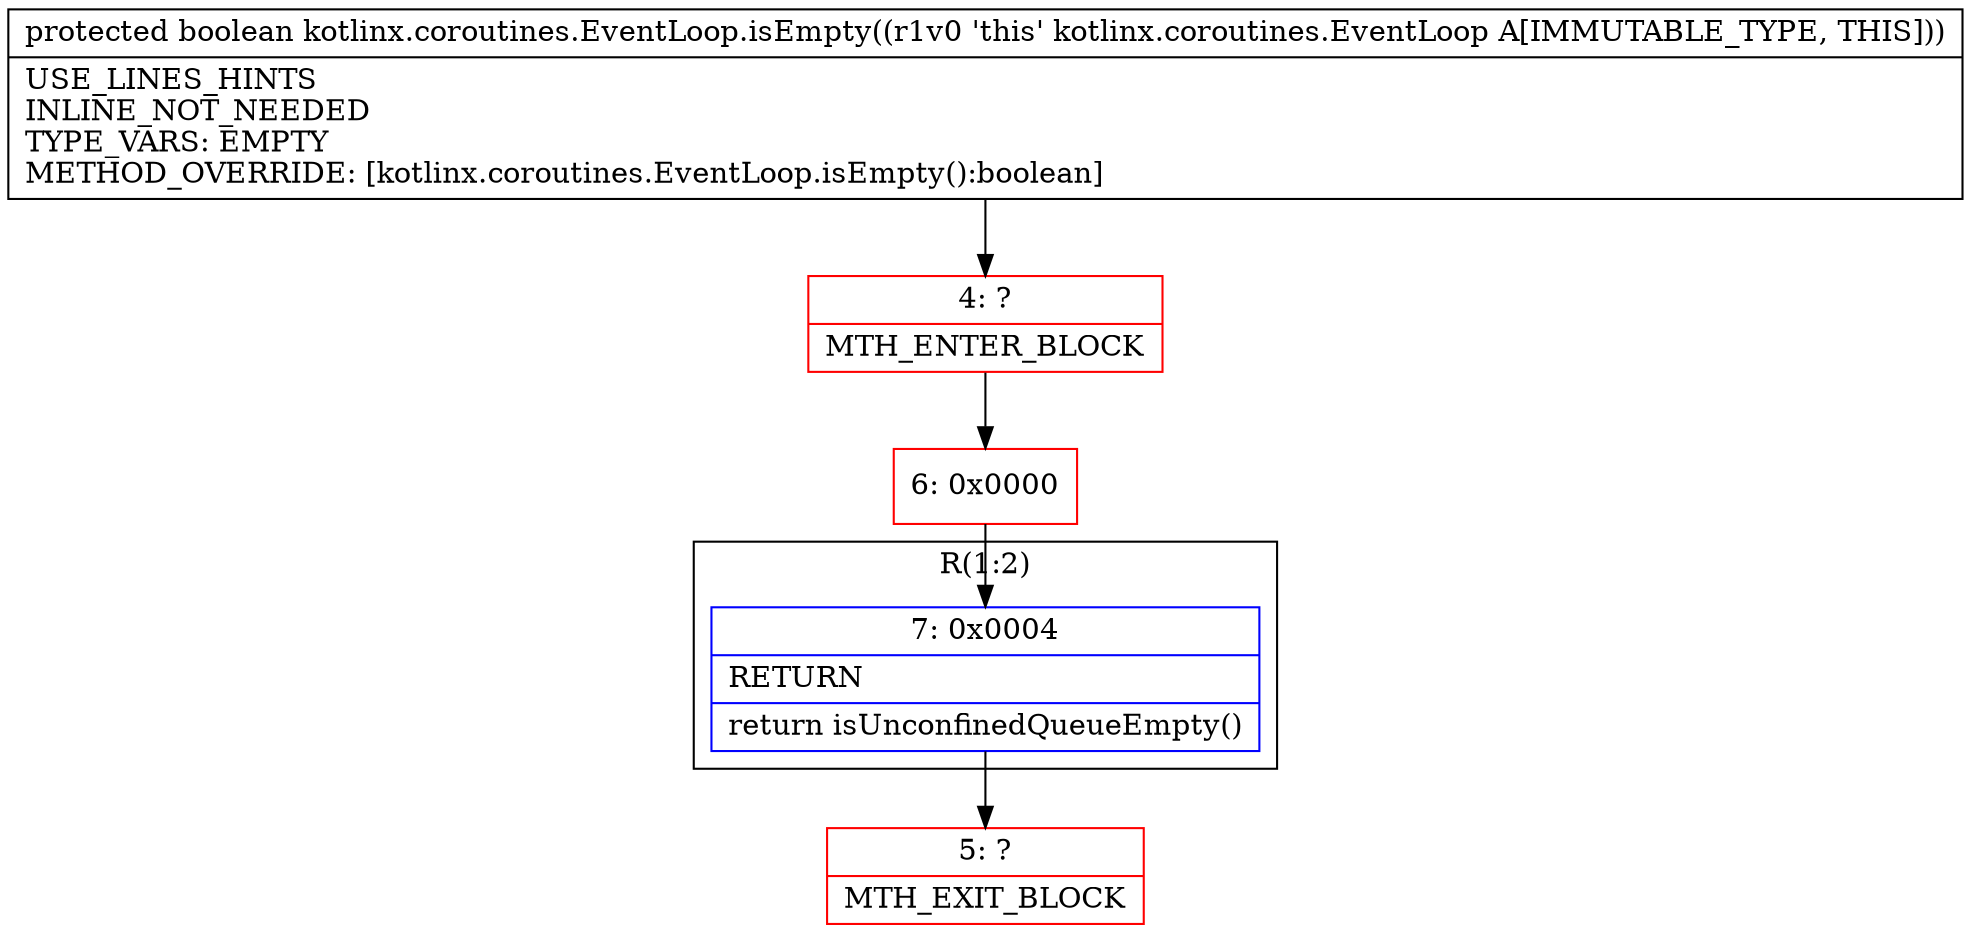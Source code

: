 digraph "CFG forkotlinx.coroutines.EventLoop.isEmpty()Z" {
subgraph cluster_Region_1448127241 {
label = "R(1:2)";
node [shape=record,color=blue];
Node_7 [shape=record,label="{7\:\ 0x0004|RETURN\l|return isUnconfinedQueueEmpty()\l}"];
}
Node_4 [shape=record,color=red,label="{4\:\ ?|MTH_ENTER_BLOCK\l}"];
Node_6 [shape=record,color=red,label="{6\:\ 0x0000}"];
Node_5 [shape=record,color=red,label="{5\:\ ?|MTH_EXIT_BLOCK\l}"];
MethodNode[shape=record,label="{protected boolean kotlinx.coroutines.EventLoop.isEmpty((r1v0 'this' kotlinx.coroutines.EventLoop A[IMMUTABLE_TYPE, THIS]))  | USE_LINES_HINTS\lINLINE_NOT_NEEDED\lTYPE_VARS: EMPTY\lMETHOD_OVERRIDE: [kotlinx.coroutines.EventLoop.isEmpty():boolean]\l}"];
MethodNode -> Node_4;Node_7 -> Node_5;
Node_4 -> Node_6;
Node_6 -> Node_7;
}


